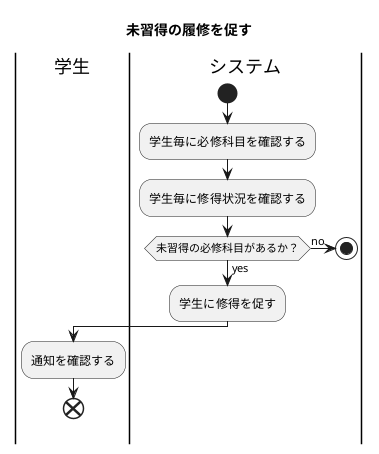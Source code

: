 @startuml 7-6
title 未習得の履修を促す
|学生|

|システム|
start
:学生毎に必修科目を確認する;
:学生毎に修得状況を確認する;

if (未習得の必修科目があるか？) then (no)
    stop
else (yes)
    :学生に修得を促す;

|学生|
:通知を確認する;

end
@enduml